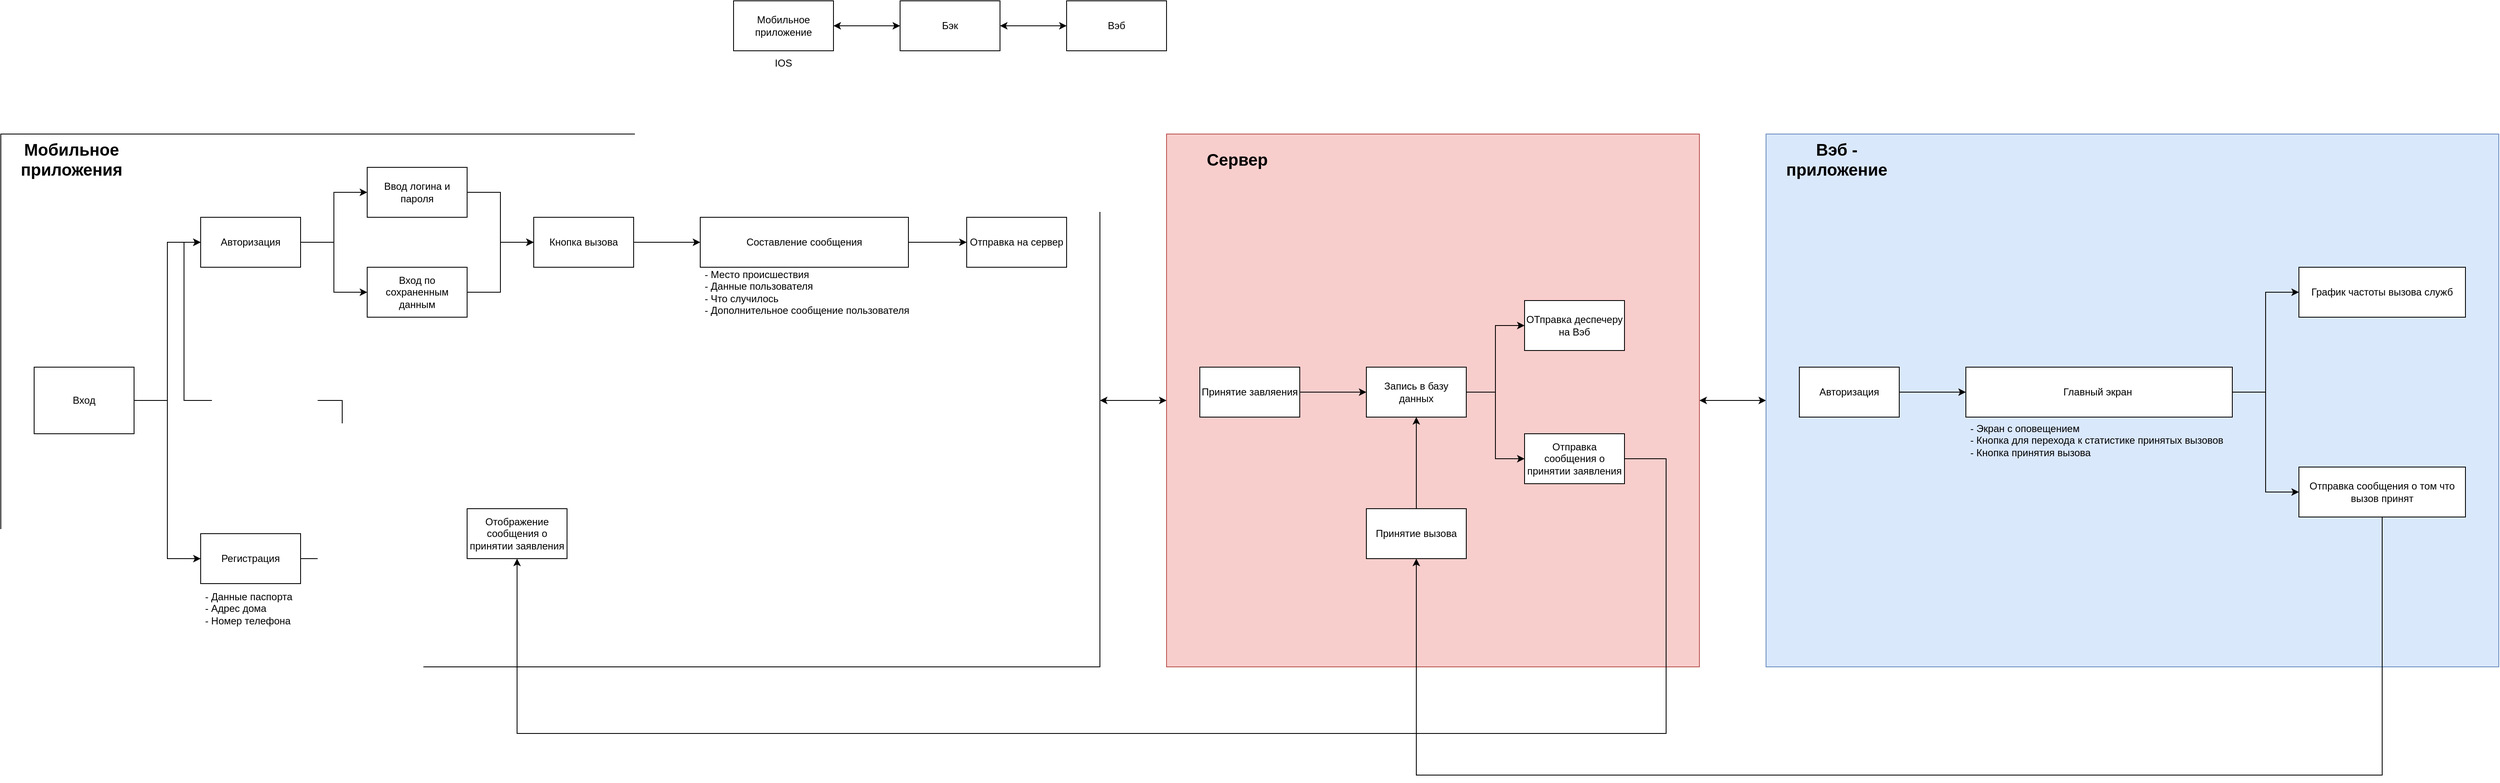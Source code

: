 <mxfile version="17.2.1" type="device"><diagram id="6s01MXyjabFIgjLYVbJO" name="Страница 1"><mxGraphModel dx="2692" dy="649" grid="1" gridSize="10" guides="1" tooltips="1" connect="1" arrows="1" fold="1" page="1" pageScale="1" pageWidth="827" pageHeight="1169" math="0" shadow="0"><root><mxCell id="0"/><mxCell id="1" parent="0"/><mxCell id="bvN6-yCMrherTHCXHV0e-56" value="" style="edgeStyle=orthogonalEdgeStyle;rounded=0;orthogonalLoop=1;jettySize=auto;html=1;fontSize=20;startArrow=classic;startFill=1;" parent="1" source="bvN6-yCMrherTHCXHV0e-51" target="bvN6-yCMrherTHCXHV0e-30" edge="1"><mxGeometry relative="1" as="geometry"/></mxCell><mxCell id="bvN6-yCMrherTHCXHV0e-51" value="" style="rounded=0;whiteSpace=wrap;html=1;fillColor=#dae8fc;strokeColor=#6c8ebf;" parent="1" vertex="1"><mxGeometry x="1280" y="200" width="880" height="640" as="geometry"/></mxCell><mxCell id="bvN6-yCMrherTHCXHV0e-30" value="" style="rounded=0;whiteSpace=wrap;html=1;fillColor=#f8cecc;strokeColor=#b85450;" parent="1" vertex="1"><mxGeometry x="560" y="200" width="640" height="640" as="geometry"/></mxCell><mxCell id="bvN6-yCMrherTHCXHV0e-55" value="" style="edgeStyle=orthogonalEdgeStyle;rounded=0;orthogonalLoop=1;jettySize=auto;html=1;fontSize=20;startArrow=classic;startFill=1;" parent="1" source="bvN6-yCMrherTHCXHV0e-26" target="bvN6-yCMrherTHCXHV0e-30" edge="1"><mxGeometry relative="1" as="geometry"/></mxCell><mxCell id="bvN6-yCMrherTHCXHV0e-26" value="" style="rounded=0;whiteSpace=wrap;html=1;" parent="1" vertex="1"><mxGeometry x="-840" y="200" width="1320" height="640" as="geometry"/></mxCell><mxCell id="bvN6-yCMrherTHCXHV0e-4" style="edgeStyle=orthogonalEdgeStyle;rounded=0;orthogonalLoop=1;jettySize=auto;html=1;startArrow=classic;startFill=1;" parent="1" source="bvN6-yCMrherTHCXHV0e-1" target="bvN6-yCMrherTHCXHV0e-2" edge="1"><mxGeometry relative="1" as="geometry"/></mxCell><mxCell id="bvN6-yCMrherTHCXHV0e-1" value="Мобильное приложение" style="rounded=0;whiteSpace=wrap;html=1;" parent="1" vertex="1"><mxGeometry x="40" y="40" width="120" height="60" as="geometry"/></mxCell><mxCell id="bvN6-yCMrherTHCXHV0e-5" style="edgeStyle=orthogonalEdgeStyle;rounded=0;orthogonalLoop=1;jettySize=auto;html=1;startArrow=classic;startFill=1;" parent="1" source="bvN6-yCMrherTHCXHV0e-2" target="bvN6-yCMrherTHCXHV0e-3" edge="1"><mxGeometry relative="1" as="geometry"/></mxCell><mxCell id="bvN6-yCMrherTHCXHV0e-2" value="Бэк" style="rounded=0;whiteSpace=wrap;html=1;" parent="1" vertex="1"><mxGeometry x="240" y="40" width="120" height="60" as="geometry"/></mxCell><mxCell id="bvN6-yCMrherTHCXHV0e-3" value="Вэб" style="rounded=0;whiteSpace=wrap;html=1;" parent="1" vertex="1"><mxGeometry x="440" y="40" width="120" height="60" as="geometry"/></mxCell><mxCell id="bvN6-yCMrherTHCXHV0e-11" style="edgeStyle=orthogonalEdgeStyle;rounded=0;orthogonalLoop=1;jettySize=auto;html=1;entryX=0;entryY=0.5;entryDx=0;entryDy=0;" parent="1" source="bvN6-yCMrherTHCXHV0e-6" target="bvN6-yCMrherTHCXHV0e-7" edge="1"><mxGeometry relative="1" as="geometry"/></mxCell><mxCell id="bvN6-yCMrherTHCXHV0e-12" style="edgeStyle=orthogonalEdgeStyle;rounded=0;orthogonalLoop=1;jettySize=auto;html=1;entryX=0;entryY=0.5;entryDx=0;entryDy=0;" parent="1" source="bvN6-yCMrherTHCXHV0e-6" target="bvN6-yCMrherTHCXHV0e-8" edge="1"><mxGeometry relative="1" as="geometry"/></mxCell><mxCell id="bvN6-yCMrherTHCXHV0e-6" value="Вход" style="rounded=0;whiteSpace=wrap;html=1;" parent="1" vertex="1"><mxGeometry x="-800" y="480" width="120" height="80" as="geometry"/></mxCell><mxCell id="bvN6-yCMrherTHCXHV0e-13" style="edgeStyle=orthogonalEdgeStyle;rounded=0;orthogonalLoop=1;jettySize=auto;html=1;entryX=0;entryY=0.5;entryDx=0;entryDy=0;" parent="1" source="bvN6-yCMrherTHCXHV0e-7" target="bvN6-yCMrherTHCXHV0e-9" edge="1"><mxGeometry relative="1" as="geometry"/></mxCell><mxCell id="bvN6-yCMrherTHCXHV0e-14" style="edgeStyle=orthogonalEdgeStyle;rounded=0;orthogonalLoop=1;jettySize=auto;html=1;entryX=0;entryY=0.5;entryDx=0;entryDy=0;" parent="1" source="bvN6-yCMrherTHCXHV0e-7" target="bvN6-yCMrherTHCXHV0e-10" edge="1"><mxGeometry relative="1" as="geometry"/></mxCell><mxCell id="bvN6-yCMrherTHCXHV0e-7" value="Авторизация" style="rounded=0;whiteSpace=wrap;html=1;" parent="1" vertex="1"><mxGeometry x="-600" y="300" width="120" height="60" as="geometry"/></mxCell><mxCell id="bvN6-yCMrherTHCXHV0e-17" style="edgeStyle=orthogonalEdgeStyle;rounded=0;orthogonalLoop=1;jettySize=auto;html=1;entryX=0;entryY=0.5;entryDx=0;entryDy=0;startArrow=none;startFill=0;" parent="1" source="bvN6-yCMrherTHCXHV0e-8" target="bvN6-yCMrherTHCXHV0e-7" edge="1"><mxGeometry relative="1" as="geometry"><Array as="points"><mxPoint x="-430" y="710"/><mxPoint x="-430" y="520"/><mxPoint x="-620" y="520"/><mxPoint x="-620" y="330"/></Array></mxGeometry></mxCell><mxCell id="bvN6-yCMrherTHCXHV0e-8" value="Регистрация" style="rounded=0;whiteSpace=wrap;html=1;" parent="1" vertex="1"><mxGeometry x="-600" y="680" width="120" height="60" as="geometry"/></mxCell><mxCell id="bvN6-yCMrherTHCXHV0e-19" style="edgeStyle=orthogonalEdgeStyle;rounded=0;orthogonalLoop=1;jettySize=auto;html=1;entryX=0;entryY=0.5;entryDx=0;entryDy=0;startArrow=none;startFill=0;" parent="1" source="bvN6-yCMrherTHCXHV0e-9" target="bvN6-yCMrherTHCXHV0e-18" edge="1"><mxGeometry relative="1" as="geometry"/></mxCell><mxCell id="bvN6-yCMrherTHCXHV0e-9" value="Ввод логина и пароля" style="rounded=0;whiteSpace=wrap;html=1;" parent="1" vertex="1"><mxGeometry x="-400" y="240" width="120" height="60" as="geometry"/></mxCell><mxCell id="bvN6-yCMrherTHCXHV0e-20" style="edgeStyle=orthogonalEdgeStyle;rounded=0;orthogonalLoop=1;jettySize=auto;html=1;startArrow=none;startFill=0;" parent="1" source="bvN6-yCMrherTHCXHV0e-10" edge="1"><mxGeometry relative="1" as="geometry"><mxPoint x="-200" y="330" as="targetPoint"/><Array as="points"><mxPoint x="-240" y="390"/><mxPoint x="-240" y="330"/></Array></mxGeometry></mxCell><mxCell id="bvN6-yCMrherTHCXHV0e-10" value="Вход по сохраненным данным" style="rounded=0;whiteSpace=wrap;html=1;" parent="1" vertex="1"><mxGeometry x="-400" y="360" width="120" height="60" as="geometry"/></mxCell><mxCell id="bvN6-yCMrherTHCXHV0e-15" value="&amp;nbsp;- Данные паспорта&amp;nbsp;&lt;br&gt;&amp;nbsp;- Адрес дома&lt;br&gt;&amp;nbsp;- Номер телефона" style="text;html=1;strokeColor=none;fillColor=none;align=left;verticalAlign=middle;whiteSpace=wrap;rounded=0;" parent="1" vertex="1"><mxGeometry x="-600" y="740" width="120" height="60" as="geometry"/></mxCell><mxCell id="bvN6-yCMrherTHCXHV0e-16" value="IOS" style="text;html=1;strokeColor=none;fillColor=none;align=center;verticalAlign=middle;whiteSpace=wrap;rounded=0;" parent="1" vertex="1"><mxGeometry x="70" y="100" width="60" height="30" as="geometry"/></mxCell><mxCell id="bvN6-yCMrherTHCXHV0e-22" style="edgeStyle=orthogonalEdgeStyle;rounded=0;orthogonalLoop=1;jettySize=auto;html=1;startArrow=none;startFill=0;" parent="1" source="bvN6-yCMrherTHCXHV0e-18" target="bvN6-yCMrherTHCXHV0e-21" edge="1"><mxGeometry relative="1" as="geometry"/></mxCell><mxCell id="bvN6-yCMrherTHCXHV0e-18" value="Кнопка вызова" style="rounded=0;whiteSpace=wrap;html=1;" parent="1" vertex="1"><mxGeometry x="-200" y="300" width="120" height="60" as="geometry"/></mxCell><mxCell id="bvN6-yCMrherTHCXHV0e-25" style="edgeStyle=orthogonalEdgeStyle;rounded=0;orthogonalLoop=1;jettySize=auto;html=1;entryX=0;entryY=0.5;entryDx=0;entryDy=0;startArrow=none;startFill=0;" parent="1" source="bvN6-yCMrherTHCXHV0e-21" target="bvN6-yCMrherTHCXHV0e-24" edge="1"><mxGeometry relative="1" as="geometry"/></mxCell><mxCell id="bvN6-yCMrherTHCXHV0e-21" value="Составление сообщения" style="rounded=0;whiteSpace=wrap;html=1;" parent="1" vertex="1"><mxGeometry y="300" width="250" height="60" as="geometry"/></mxCell><mxCell id="bvN6-yCMrherTHCXHV0e-23" value="&amp;nbsp;- Место происшествия&lt;br&gt;&amp;nbsp;- Данные пользователя&lt;br&gt;&amp;nbsp;- Что случилось&lt;br&gt;&amp;nbsp;- Дополнительное сообщение пользователя&lt;br&gt;" style="text;html=1;strokeColor=none;fillColor=none;align=left;verticalAlign=middle;whiteSpace=wrap;rounded=0;" parent="1" vertex="1"><mxGeometry y="360" width="280" height="60" as="geometry"/></mxCell><mxCell id="bvN6-yCMrherTHCXHV0e-24" value="Отправка на сервер" style="rounded=0;whiteSpace=wrap;html=1;" parent="1" vertex="1"><mxGeometry x="320" y="300" width="120" height="60" as="geometry"/></mxCell><mxCell id="bvN6-yCMrherTHCXHV0e-32" style="edgeStyle=orthogonalEdgeStyle;rounded=0;orthogonalLoop=1;jettySize=auto;html=1;entryX=0;entryY=0.5;entryDx=0;entryDy=0;startArrow=none;startFill=0;" parent="1" source="bvN6-yCMrherTHCXHV0e-27" target="bvN6-yCMrherTHCXHV0e-28" edge="1"><mxGeometry relative="1" as="geometry"/></mxCell><mxCell id="bvN6-yCMrherTHCXHV0e-27" value="Принятие завляения" style="rounded=0;whiteSpace=wrap;html=1;" parent="1" vertex="1"><mxGeometry x="600" y="480" width="120" height="60" as="geometry"/></mxCell><mxCell id="bvN6-yCMrherTHCXHV0e-33" style="edgeStyle=orthogonalEdgeStyle;rounded=0;orthogonalLoop=1;jettySize=auto;html=1;entryX=0;entryY=0.5;entryDx=0;entryDy=0;startArrow=none;startFill=0;" parent="1" source="bvN6-yCMrherTHCXHV0e-28" target="bvN6-yCMrherTHCXHV0e-29" edge="1"><mxGeometry relative="1" as="geometry"/></mxCell><mxCell id="bvN6-yCMrherTHCXHV0e-34" style="edgeStyle=orthogonalEdgeStyle;rounded=0;orthogonalLoop=1;jettySize=auto;html=1;entryX=0;entryY=0.5;entryDx=0;entryDy=0;startArrow=none;startFill=0;" parent="1" source="bvN6-yCMrherTHCXHV0e-28" target="bvN6-yCMrherTHCXHV0e-31" edge="1"><mxGeometry relative="1" as="geometry"/></mxCell><mxCell id="bvN6-yCMrherTHCXHV0e-28" value="Запись в базу данных" style="rounded=0;whiteSpace=wrap;html=1;" parent="1" vertex="1"><mxGeometry x="800" y="480" width="120" height="60" as="geometry"/></mxCell><mxCell id="bvN6-yCMrherTHCXHV0e-29" value="ОТправка деспечеру на Вэб" style="rounded=0;whiteSpace=wrap;html=1;" parent="1" vertex="1"><mxGeometry x="990" y="400" width="120" height="60" as="geometry"/></mxCell><mxCell id="bvN6-yCMrherTHCXHV0e-31" value="Отправка сообщения о принятии заявления" style="rounded=0;whiteSpace=wrap;html=1;" parent="1" vertex="1"><mxGeometry x="990" y="560" width="120" height="60" as="geometry"/></mxCell><mxCell id="bvN6-yCMrherTHCXHV0e-37" style="edgeStyle=orthogonalEdgeStyle;rounded=0;orthogonalLoop=1;jettySize=auto;html=1;startArrow=none;startFill=0;entryX=0.5;entryY=1;entryDx=0;entryDy=0;" parent="1" source="bvN6-yCMrherTHCXHV0e-31" target="bvN6-yCMrherTHCXHV0e-35" edge="1"><mxGeometry relative="1" as="geometry"><mxPoint x="-230" y="850" as="targetPoint"/><Array as="points"><mxPoint x="1160" y="590"/><mxPoint x="1160" y="920"/><mxPoint x="-220" y="920"/></Array></mxGeometry></mxCell><mxCell id="bvN6-yCMrherTHCXHV0e-35" value="Отображение сообщения о принятии заявления" style="rounded=0;whiteSpace=wrap;html=1;" parent="1" vertex="1"><mxGeometry x="-280" y="650" width="120" height="60" as="geometry"/></mxCell><mxCell id="bvN6-yCMrherTHCXHV0e-48" style="edgeStyle=orthogonalEdgeStyle;rounded=0;orthogonalLoop=1;jettySize=auto;html=1;entryX=0;entryY=0.5;entryDx=0;entryDy=0;startArrow=none;startFill=0;" parent="1" source="bvN6-yCMrherTHCXHV0e-38" target="bvN6-yCMrherTHCXHV0e-39" edge="1"><mxGeometry relative="1" as="geometry"/></mxCell><mxCell id="bvN6-yCMrherTHCXHV0e-38" value="Авторизация" style="rounded=0;whiteSpace=wrap;html=1;" parent="1" vertex="1"><mxGeometry x="1320" y="480" width="120" height="60" as="geometry"/></mxCell><mxCell id="bvN6-yCMrherTHCXHV0e-49" style="edgeStyle=orthogonalEdgeStyle;rounded=0;orthogonalLoop=1;jettySize=auto;html=1;entryX=0;entryY=0.5;entryDx=0;entryDy=0;startArrow=none;startFill=0;" parent="1" source="bvN6-yCMrherTHCXHV0e-39" target="bvN6-yCMrherTHCXHV0e-43" edge="1"><mxGeometry relative="1" as="geometry"/></mxCell><mxCell id="bvN6-yCMrherTHCXHV0e-50" style="edgeStyle=orthogonalEdgeStyle;rounded=0;orthogonalLoop=1;jettySize=auto;html=1;entryX=0;entryY=0.5;entryDx=0;entryDy=0;startArrow=none;startFill=0;" parent="1" source="bvN6-yCMrherTHCXHV0e-39" target="bvN6-yCMrherTHCXHV0e-44" edge="1"><mxGeometry relative="1" as="geometry"/></mxCell><mxCell id="bvN6-yCMrherTHCXHV0e-39" value="Главный экран&amp;nbsp;" style="rounded=0;whiteSpace=wrap;html=1;" parent="1" vertex="1"><mxGeometry x="1520" y="480" width="320" height="60" as="geometry"/></mxCell><mxCell id="bvN6-yCMrherTHCXHV0e-41" value="&amp;nbsp;- Экран с оповещением&lt;br&gt;&amp;nbsp;- Кнопка для перехода к статистике принятых вызовов&lt;br&gt;&amp;nbsp;- Кнопка принятия вызова" style="text;html=1;strokeColor=none;fillColor=none;align=left;verticalAlign=top;whiteSpace=wrap;rounded=0;horizontal=1;" parent="1" vertex="1"><mxGeometry x="1520" y="540" width="320" height="60" as="geometry"/></mxCell><mxCell id="bvN6-yCMrherTHCXHV0e-43" value="График частоты вызова служб" style="rounded=0;whiteSpace=wrap;html=1;" parent="1" vertex="1"><mxGeometry x="1920" y="360" width="200" height="60" as="geometry"/></mxCell><mxCell id="bvN6-yCMrherTHCXHV0e-46" style="edgeStyle=orthogonalEdgeStyle;rounded=0;orthogonalLoop=1;jettySize=auto;html=1;entryX=0.5;entryY=1;entryDx=0;entryDy=0;startArrow=none;startFill=0;" parent="1" source="bvN6-yCMrherTHCXHV0e-44" target="bvN6-yCMrherTHCXHV0e-45" edge="1"><mxGeometry relative="1" as="geometry"><Array as="points"><mxPoint x="2020" y="970"/><mxPoint x="860" y="970"/></Array></mxGeometry></mxCell><mxCell id="bvN6-yCMrherTHCXHV0e-44" value="Отправка сообщения о том что вызов принят" style="rounded=0;whiteSpace=wrap;html=1;" parent="1" vertex="1"><mxGeometry x="1920" y="600" width="200" height="60" as="geometry"/></mxCell><mxCell id="bvN6-yCMrherTHCXHV0e-47" style="edgeStyle=orthogonalEdgeStyle;rounded=0;orthogonalLoop=1;jettySize=auto;html=1;entryX=0.5;entryY=1;entryDx=0;entryDy=0;startArrow=none;startFill=0;" parent="1" source="bvN6-yCMrherTHCXHV0e-45" target="bvN6-yCMrherTHCXHV0e-28" edge="1"><mxGeometry relative="1" as="geometry"/></mxCell><mxCell id="bvN6-yCMrherTHCXHV0e-45" value="Принятие вызова" style="rounded=0;whiteSpace=wrap;html=1;" parent="1" vertex="1"><mxGeometry x="800" y="650" width="120" height="60" as="geometry"/></mxCell><mxCell id="bvN6-yCMrherTHCXHV0e-52" value="Мобильное приложения" style="text;html=1;strokeColor=none;fillColor=none;align=center;verticalAlign=middle;whiteSpace=wrap;rounded=0;fontStyle=1;fontSize=20;" parent="1" vertex="1"><mxGeometry x="-840" y="200" width="170" height="60" as="geometry"/></mxCell><mxCell id="bvN6-yCMrherTHCXHV0e-53" value="Сервер" style="text;html=1;strokeColor=none;fillColor=none;align=center;verticalAlign=middle;whiteSpace=wrap;rounded=0;fontStyle=1;fontSize=20;" parent="1" vertex="1"><mxGeometry x="560" y="200" width="170" height="60" as="geometry"/></mxCell><mxCell id="bvN6-yCMrherTHCXHV0e-54" value="Вэб - приложение" style="text;html=1;strokeColor=none;fillColor=none;align=center;verticalAlign=middle;whiteSpace=wrap;rounded=0;fontStyle=1;fontSize=20;" parent="1" vertex="1"><mxGeometry x="1280" y="200" width="170" height="60" as="geometry"/></mxCell></root></mxGraphModel></diagram></mxfile>